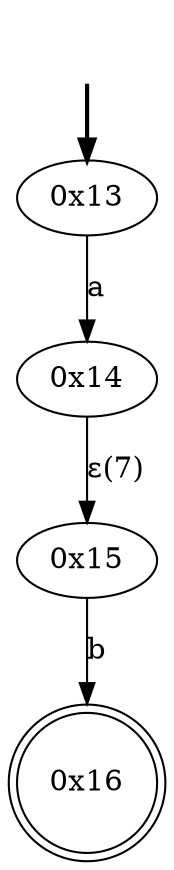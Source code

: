 digraph {
	fake [style=invisible]
	"0x13" [root=true]
	"0x14"
	"0x15"
	"0x16" [shape=doublecircle]
	fake -> "0x13" [style=bold]
	"0x13" -> "0x14" [label=a]
	"0x15" -> "0x16" [label=b]
	"0x14" -> "0x15" [label="ε(7)"]
}
